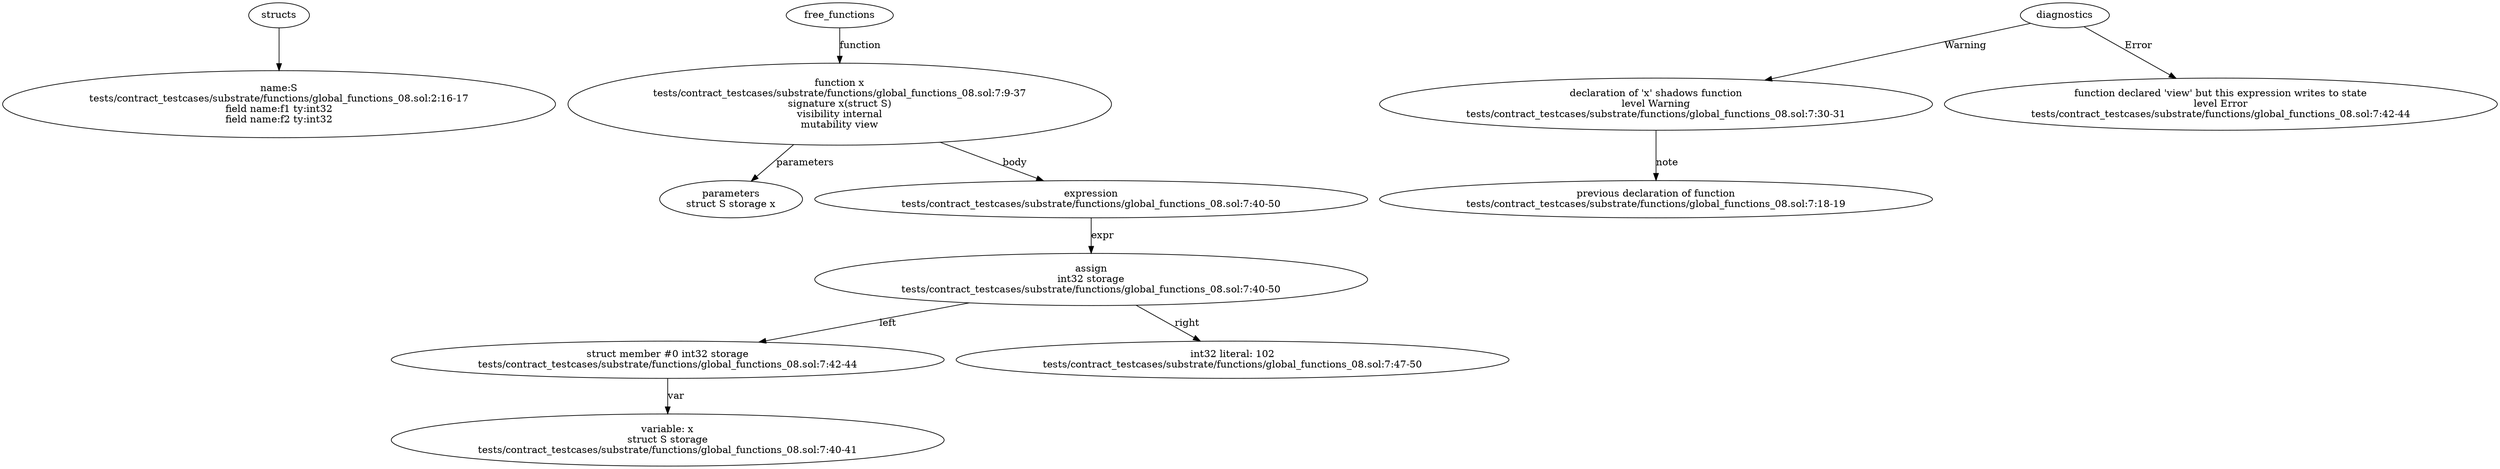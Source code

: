 strict digraph "tests/contract_testcases/substrate/functions/global_functions_08.sol" {
	S [label="name:S\ntests/contract_testcases/substrate/functions/global_functions_08.sol:2:16-17\nfield name:f1 ty:int32\nfield name:f2 ty:int32"]
	x [label="function x\ntests/contract_testcases/substrate/functions/global_functions_08.sol:7:9-37\nsignature x(struct S)\nvisibility internal\nmutability view"]
	parameters [label="parameters\nstruct S storage x"]
	expr [label="expression\ntests/contract_testcases/substrate/functions/global_functions_08.sol:7:40-50"]
	assign [label="assign\nint32 storage\ntests/contract_testcases/substrate/functions/global_functions_08.sol:7:40-50"]
	structmember [label="struct member #0 int32 storage\ntests/contract_testcases/substrate/functions/global_functions_08.sol:7:42-44"]
	variable [label="variable: x\nstruct S storage\ntests/contract_testcases/substrate/functions/global_functions_08.sol:7:40-41"]
	number_literal [label="int32 literal: 102\ntests/contract_testcases/substrate/functions/global_functions_08.sol:7:47-50"]
	diagnostic [label="declaration of 'x' shadows function\nlevel Warning\ntests/contract_testcases/substrate/functions/global_functions_08.sol:7:30-31"]
	note [label="previous declaration of function\ntests/contract_testcases/substrate/functions/global_functions_08.sol:7:18-19"]
	diagnostic_14 [label="function declared 'view' but this expression writes to state\nlevel Error\ntests/contract_testcases/substrate/functions/global_functions_08.sol:7:42-44"]
	structs -> S
	free_functions -> x [label="function"]
	x -> parameters [label="parameters"]
	x -> expr [label="body"]
	expr -> assign [label="expr"]
	assign -> structmember [label="left"]
	structmember -> variable [label="var"]
	assign -> number_literal [label="right"]
	diagnostics -> diagnostic [label="Warning"]
	diagnostic -> note [label="note"]
	diagnostics -> diagnostic_14 [label="Error"]
}
